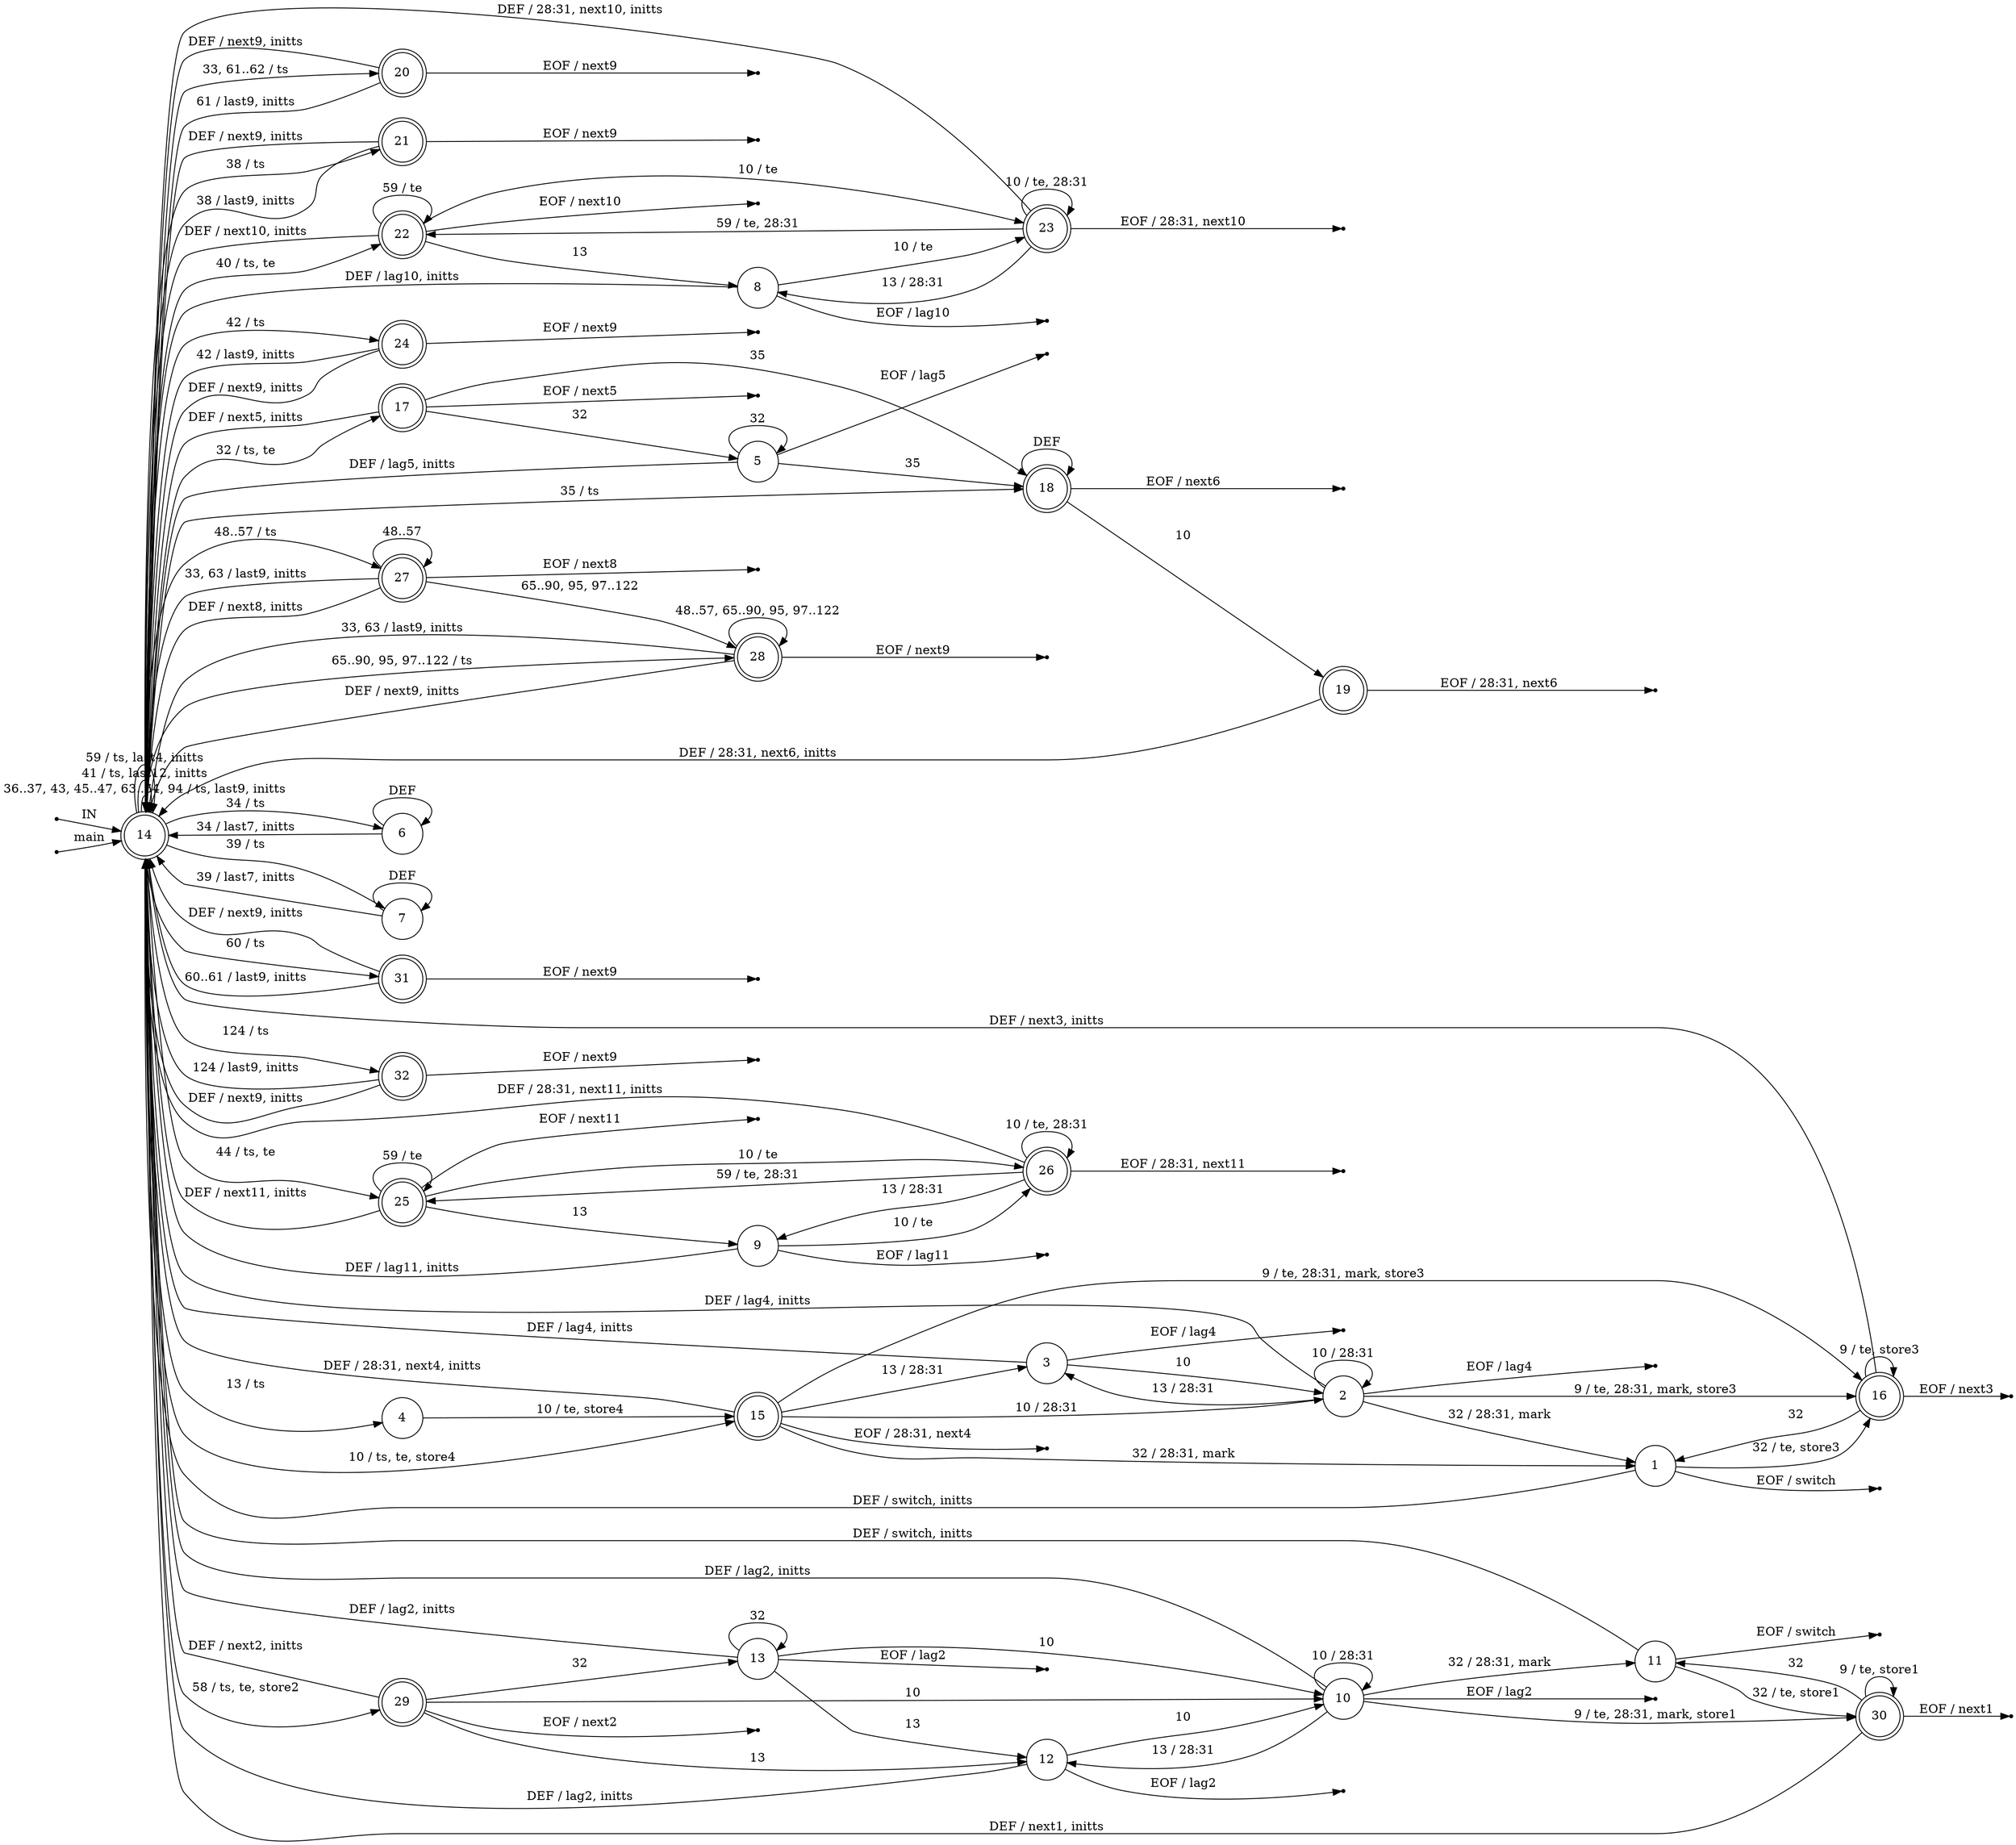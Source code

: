 digraph Scanner {
	rankdir=LR;
	node [ shape = point ];
	ENTRY;
	en_14;
	eof_1;
	eof_2;
	eof_3;
	eof_5;
	eof_8;
	eof_9;
	eof_10;
	eof_11;
	eof_12;
	eof_13;
	eof_15;
	eof_16;
	eof_17;
	eof_18;
	eof_19;
	eof_20;
	eof_21;
	eof_22;
	eof_23;
	eof_24;
	eof_25;
	eof_26;
	eof_27;
	eof_28;
	eof_29;
	eof_30;
	eof_31;
	eof_32;
	node [ shape = circle, height = 0.2 ];
	node [ fixedsize = true, height = 0.65, shape = doublecircle ];
	14;
	15;
	16;
	17;
	18;
	19;
	20;
	21;
	22;
	23;
	24;
	25;
	26;
	27;
	28;
	29;
	30;
	31;
	32;
	node [ shape = circle ];
	1 -> 16 [ label = "32 / te, store3" ];
	1 -> 14 [ label = "DEF / switch, initts" ];
	2 -> 16 [ label = "9 / te, 28:31, mark, store3" ];
	2 -> 2 [ label = "10 / 28:31" ];
	2 -> 3 [ label = "13 / 28:31" ];
	2 -> 1 [ label = "32 / 28:31, mark" ];
	2 -> 14 [ label = "DEF / lag4, initts" ];
	3 -> 2 [ label = "10" ];
	3 -> 14 [ label = "DEF / lag4, initts" ];
	4 -> 15 [ label = "10 / te, store4" ];
	5 -> 5 [ label = "32" ];
	5 -> 18 [ label = "35" ];
	5 -> 14 [ label = "DEF / lag5, initts" ];
	6 -> 14 [ label = "34 / last7, initts" ];
	6 -> 6 [ label = "DEF" ];
	7 -> 14 [ label = "39 / last7, initts" ];
	7 -> 7 [ label = "DEF" ];
	8 -> 23 [ label = "10 / te" ];
	8 -> 14 [ label = "DEF / lag10, initts" ];
	9 -> 26 [ label = "10 / te" ];
	9 -> 14 [ label = "DEF / lag11, initts" ];
	10 -> 30 [ label = "9 / te, 28:31, mark, store1" ];
	10 -> 10 [ label = "10 / 28:31" ];
	10 -> 12 [ label = "13 / 28:31" ];
	10 -> 11 [ label = "32 / 28:31, mark" ];
	10 -> 14 [ label = "DEF / lag2, initts" ];
	11 -> 30 [ label = "32 / te, store1" ];
	11 -> 14 [ label = "DEF / switch, initts" ];
	12 -> 10 [ label = "10" ];
	12 -> 14 [ label = "DEF / lag2, initts" ];
	13 -> 10 [ label = "10" ];
	13 -> 12 [ label = "13" ];
	13 -> 13 [ label = "32" ];
	13 -> 14 [ label = "DEF / lag2, initts" ];
	14 -> 15 [ label = "10 / ts, te, store4" ];
	14 -> 4 [ label = "13 / ts" ];
	14 -> 17 [ label = "32 / ts, te" ];
	14 -> 20 [ label = "33, 61..62 / ts" ];
	14 -> 6 [ label = "34 / ts" ];
	14 -> 18 [ label = "35 / ts" ];
	14 -> 14 [ label = "36..37, 43, 45..47, 63..64, 94 / ts, last9, initts" ];
	14 -> 21 [ label = "38 / ts" ];
	14 -> 7 [ label = "39 / ts" ];
	14 -> 22 [ label = "40 / ts, te" ];
	14 -> 14 [ label = "41 / ts, last12, initts" ];
	14 -> 24 [ label = "42 / ts" ];
	14 -> 25 [ label = "44 / ts, te" ];
	14 -> 27 [ label = "48..57 / ts" ];
	14 -> 29 [ label = "58 / ts, te, store2" ];
	14 -> 14 [ label = "59 / ts, last4, initts" ];
	14 -> 31 [ label = "60 / ts" ];
	14 -> 28 [ label = "65..90, 95, 97..122 / ts" ];
	14 -> 32 [ label = "124 / ts" ];
	15 -> 16 [ label = "9 / te, 28:31, mark, store3" ];
	15 -> 2 [ label = "10 / 28:31" ];
	15 -> 3 [ label = "13 / 28:31" ];
	15 -> 1 [ label = "32 / 28:31, mark" ];
	15 -> 14 [ label = "DEF / 28:31, next4, initts" ];
	16 -> 16 [ label = "9 / te, store3" ];
	16 -> 1 [ label = "32" ];
	16 -> 14 [ label = "DEF / next3, initts" ];
	17 -> 5 [ label = "32" ];
	17 -> 18 [ label = "35" ];
	17 -> 14 [ label = "DEF / next5, initts" ];
	18 -> 19 [ label = "10" ];
	18 -> 18 [ label = "DEF" ];
	19 -> 14 [ label = "DEF / 28:31, next6, initts" ];
	20 -> 14 [ label = "61 / last9, initts" ];
	20 -> 14 [ label = "DEF / next9, initts" ];
	21 -> 14 [ label = "38 / last9, initts" ];
	21 -> 14 [ label = "DEF / next9, initts" ];
	22 -> 23 [ label = "10 / te" ];
	22 -> 8 [ label = "13" ];
	22 -> 22 [ label = "59 / te" ];
	22 -> 14 [ label = "DEF / next10, initts" ];
	23 -> 23 [ label = "10 / te, 28:31" ];
	23 -> 8 [ label = "13 / 28:31" ];
	23 -> 22 [ label = "59 / te, 28:31" ];
	23 -> 14 [ label = "DEF / 28:31, next10, initts" ];
	24 -> 14 [ label = "42 / last9, initts" ];
	24 -> 14 [ label = "DEF / next9, initts" ];
	25 -> 26 [ label = "10 / te" ];
	25 -> 9 [ label = "13" ];
	25 -> 25 [ label = "59 / te" ];
	25 -> 14 [ label = "DEF / next11, initts" ];
	26 -> 26 [ label = "10 / te, 28:31" ];
	26 -> 9 [ label = "13 / 28:31" ];
	26 -> 25 [ label = "59 / te, 28:31" ];
	26 -> 14 [ label = "DEF / 28:31, next11, initts" ];
	27 -> 14 [ label = "33, 63 / last9, initts" ];
	27 -> 27 [ label = "48..57" ];
	27 -> 28 [ label = "65..90, 95, 97..122" ];
	27 -> 14 [ label = "DEF / next8, initts" ];
	28 -> 14 [ label = "33, 63 / last9, initts" ];
	28 -> 28 [ label = "48..57, 65..90, 95, 97..122" ];
	28 -> 14 [ label = "DEF / next9, initts" ];
	29 -> 10 [ label = "10" ];
	29 -> 12 [ label = "13" ];
	29 -> 13 [ label = "32" ];
	29 -> 14 [ label = "DEF / next2, initts" ];
	30 -> 30 [ label = "9 / te, store1" ];
	30 -> 11 [ label = "32" ];
	30 -> 14 [ label = "DEF / next1, initts" ];
	31 -> 14 [ label = "60..61 / last9, initts" ];
	31 -> 14 [ label = "DEF / next9, initts" ];
	32 -> 14 [ label = "124 / last9, initts" ];
	32 -> 14 [ label = "DEF / next9, initts" ];
	ENTRY -> 14 [ label = "IN" ];
	en_14 -> 14 [ label = "main" ];
	1 -> eof_1 [ label = "EOF / switch" ];
	2 -> eof_2 [ label = "EOF / lag4" ];
	3 -> eof_3 [ label = "EOF / lag4" ];
	5 -> eof_5 [ label = "EOF / lag5" ];
	8 -> eof_8 [ label = "EOF / lag10" ];
	9 -> eof_9 [ label = "EOF / lag11" ];
	10 -> eof_10 [ label = "EOF / lag2" ];
	11 -> eof_11 [ label = "EOF / switch" ];
	12 -> eof_12 [ label = "EOF / lag2" ];
	13 -> eof_13 [ label = "EOF / lag2" ];
	15 -> eof_15 [ label = "EOF / 28:31, next4" ];
	16 -> eof_16 [ label = "EOF / next3" ];
	17 -> eof_17 [ label = "EOF / next5" ];
	18 -> eof_18 [ label = "EOF / next6" ];
	19 -> eof_19 [ label = "EOF / 28:31, next6" ];
	20 -> eof_20 [ label = "EOF / next9" ];
	21 -> eof_21 [ label = "EOF / next9" ];
	22 -> eof_22 [ label = "EOF / next10" ];
	23 -> eof_23 [ label = "EOF / 28:31, next10" ];
	24 -> eof_24 [ label = "EOF / next9" ];
	25 -> eof_25 [ label = "EOF / next11" ];
	26 -> eof_26 [ label = "EOF / 28:31, next11" ];
	27 -> eof_27 [ label = "EOF / next8" ];
	28 -> eof_28 [ label = "EOF / next9" ];
	29 -> eof_29 [ label = "EOF / next2" ];
	30 -> eof_30 [ label = "EOF / next1" ];
	31 -> eof_31 [ label = "EOF / next9" ];
	32 -> eof_32 [ label = "EOF / next9" ];
}
